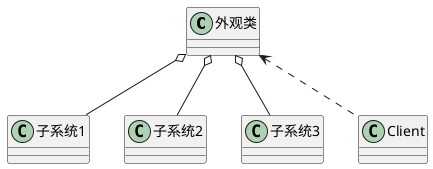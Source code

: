 @startuml

class 外观类
class 子系统1
class 子系统2
class 子系统3
外观类 o--子系统1
外观类 o--子系统2
外观类 o--子系统3
外观类 <.down.Client

@enduml